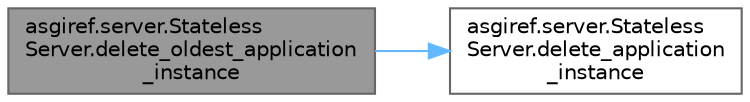 digraph "asgiref.server.StatelessServer.delete_oldest_application_instance"
{
 // LATEX_PDF_SIZE
  bgcolor="transparent";
  edge [fontname=Helvetica,fontsize=10,labelfontname=Helvetica,labelfontsize=10];
  node [fontname=Helvetica,fontsize=10,shape=box,height=0.2,width=0.4];
  rankdir="LR";
  Node1 [id="Node000001",label="asgiref.server.Stateless\lServer.delete_oldest_application\l_instance",height=0.2,width=0.4,color="gray40", fillcolor="grey60", style="filled", fontcolor="black",tooltip=" "];
  Node1 -> Node2 [id="edge1_Node000001_Node000002",color="steelblue1",style="solid",tooltip=" "];
  Node2 [id="Node000002",label="asgiref.server.Stateless\lServer.delete_application\l_instance",height=0.2,width=0.4,color="grey40", fillcolor="white", style="filled",URL="$classasgiref_1_1server_1_1_stateless_server.html#a09f75080636a97cc1065277baaf88e10",tooltip=" "];
}
